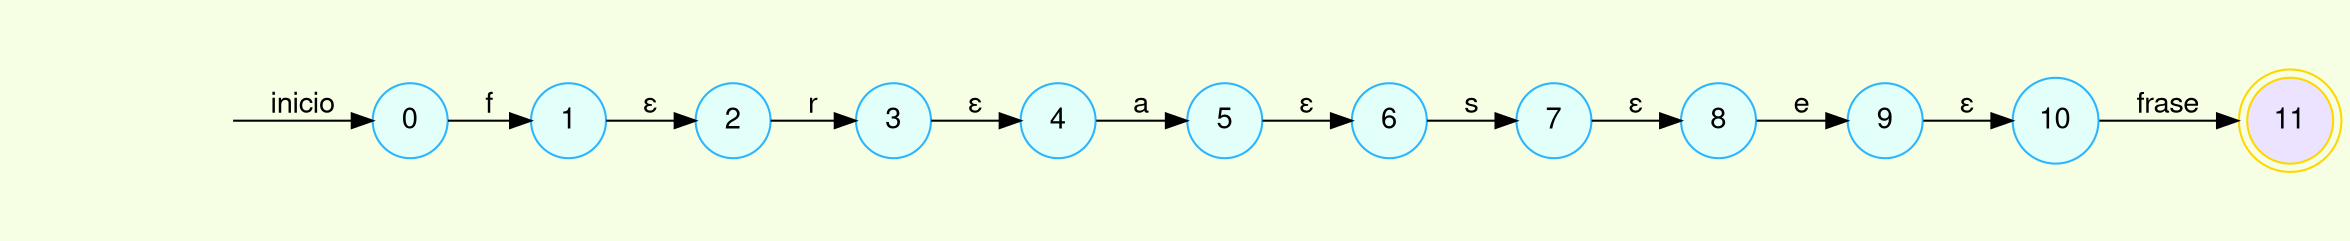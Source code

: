 digraph finite_state_machine{
	bgcolor = "#F6FFE3"
	rankdir=LR;
	node [fontname="Helvetica,Arial,sans-serif" ]
	edge [fontname="Helvetica,Arial,sans-serif"]
	node [shape = doublecircle, color = gold fillcolor="#EBE3FF" style =filled]; 11;
	node [shape = circle, color = "#2CB5FF" fillcolor="#E3FFFA" style =filled];
	flechainicio [style=invis];
	flechainicio -> 0 [label="inicio"];
	0 -> 1 [label="f"];
	1 -> 2 [label="ε"];
	2 -> 3 [label="r"];
	3 -> 4 [label="ε"];
	4 -> 5 [label="a"];
	5 -> 6 [label="ε"];
	6 -> 7 [label="s"];
	7 -> 8 [label="ε"];
	8 -> 9 [label="e"];
	9 -> 10 [label="ε"];
	10 -> 11 [label="frase"];
}